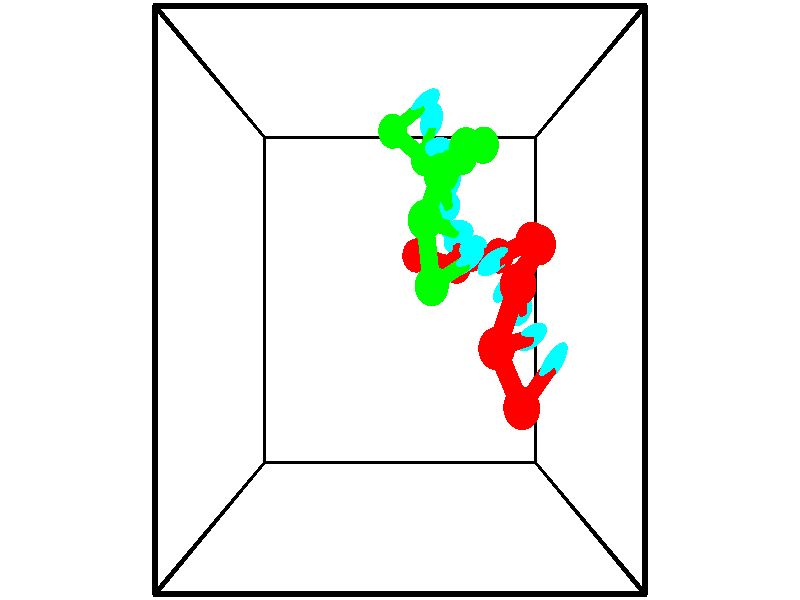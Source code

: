 // switches for output
#declare DRAW_BASES = 1; // possible values are 0, 1; only relevant for DNA ribbons
#declare DRAW_BASES_TYPE = 3; // possible values are 1, 2, 3; only relevant for DNA ribbons
#declare DRAW_FOG = 0; // set to 1 to enable fog

#include "colors.inc"

#include "transforms.inc"
background { rgb <1, 1, 1>}

#default {
   normal{
       ripples 0.25
       frequency 0.20
       turbulence 0.2
       lambda 5
   }
	finish {
		phong 0.1
		phong_size 40.
	}
}

// original window dimensions: 1024x640


// camera settings

camera {
	sky <-0, 1, 0>
	up <-0, 1, 0>
	right 1.6 * <1, 0, 0>
	location <2.5, 2.5, 11.1562>
	look_at <2.5, 2.5, 2.5>
	direction <0, 0, -8.6562>
	angle 67.0682
}


# declare cpy_camera_pos = <2.5, 2.5, 11.1562>;
# if (DRAW_FOG = 1)
fog {
	fog_type 2
	up vnormalize(cpy_camera_pos)
	color rgbt<1,1,1,0.3>
	distance 1e-5
	fog_alt 3e-3
	fog_offset 4
}
# end


// LIGHTS

# declare lum = 6;
global_settings {
	ambient_light rgb lum * <0.05, 0.05, 0.05>
	max_trace_level 15
}# declare cpy_direct_light_amount = 0.25;
light_source
{	1000 * <-1, -1, 1>,
	rgb lum * cpy_direct_light_amount
	parallel
}

light_source
{	1000 * <1, 1, -1>,
	rgb lum * cpy_direct_light_amount
	parallel
}

// strand 0

// nucleotide -1

// particle -1
sphere {
	<4.184136, 1.253009, 2.796325> 0.250000
	pigment { color rgbt <1,0,0,0> }
	no_shadow
}
cylinder {
	<4.451241, 1.543709, 2.731911>,  <4.611503, 1.718128, 2.693262>, 0.100000
	pigment { color rgbt <1,0,0,0> }
	no_shadow
}
cylinder {
	<4.451241, 1.543709, 2.731911>,  <4.184136, 1.253009, 2.796325>, 0.100000
	pigment { color rgbt <1,0,0,0> }
	no_shadow
}

// particle -1
sphere {
	<4.451241, 1.543709, 2.731911> 0.100000
	pigment { color rgbt <1,0,0,0> }
	no_shadow
}
sphere {
	0, 1
	scale<0.080000,0.200000,0.300000>
	matrix <-0.624778, 0.429593, -0.651999,
		-0.404659, 0.535991, 0.740922,
		0.667761, 0.726748, -0.161037,
		4.651569, 1.761733, 2.683600>
	pigment { color rgbt <0,1,1,0> }
	no_shadow
}
cylinder {
	<3.837651, 1.938923, 2.787222>,  <4.184136, 1.253009, 2.796325>, 0.130000
	pigment { color rgbt <1,0,0,0> }
	no_shadow
}

// nucleotide -1

// particle -1
sphere {
	<3.837651, 1.938923, 2.787222> 0.250000
	pigment { color rgbt <1,0,0,0> }
	no_shadow
}
cylinder {
	<4.163857, 2.004318, 2.565155>,  <4.359580, 2.043555, 2.431915>, 0.100000
	pigment { color rgbt <1,0,0,0> }
	no_shadow
}
cylinder {
	<4.163857, 2.004318, 2.565155>,  <3.837651, 1.938923, 2.787222>, 0.100000
	pigment { color rgbt <1,0,0,0> }
	no_shadow
}

// particle -1
sphere {
	<4.163857, 2.004318, 2.565155> 0.100000
	pigment { color rgbt <1,0,0,0> }
	no_shadow
}
sphere {
	0, 1
	scale<0.080000,0.200000,0.300000>
	matrix <-0.536221, 0.574337, -0.618549,
		0.217729, 0.802128, 0.556045,
		0.815513, 0.163487, -0.555167,
		4.408510, 2.053364, 2.398605>
	pigment { color rgbt <0,1,1,0> }
	no_shadow
}
cylinder {
	<4.138919, 2.673750, 2.771174>,  <3.837651, 1.938923, 2.787222>, 0.130000
	pigment { color rgbt <1,0,0,0> }
	no_shadow
}

// nucleotide -1

// particle -1
sphere {
	<4.138919, 2.673750, 2.771174> 0.250000
	pigment { color rgbt <1,0,0,0> }
	no_shadow
}
cylinder {
	<4.230785, 2.488800, 2.428604>,  <4.285905, 2.377830, 2.223062>, 0.100000
	pigment { color rgbt <1,0,0,0> }
	no_shadow
}
cylinder {
	<4.230785, 2.488800, 2.428604>,  <4.138919, 2.673750, 2.771174>, 0.100000
	pigment { color rgbt <1,0,0,0> }
	no_shadow
}

// particle -1
sphere {
	<4.230785, 2.488800, 2.428604> 0.100000
	pigment { color rgbt <1,0,0,0> }
	no_shadow
}
sphere {
	0, 1
	scale<0.080000,0.200000,0.300000>
	matrix <-0.488993, 0.706002, -0.512296,
		0.841510, 0.536443, -0.063953,
		0.229666, -0.462375, -0.856424,
		4.299685, 2.350088, 2.171677>
	pigment { color rgbt <0,1,1,0> }
	no_shadow
}
cylinder {
	<4.541222, 3.174247, 2.258650>,  <4.138919, 2.673750, 2.771174>, 0.130000
	pigment { color rgbt <1,0,0,0> }
	no_shadow
}

// nucleotide -1

// particle -1
sphere {
	<4.541222, 3.174247, 2.258650> 0.250000
	pigment { color rgbt <1,0,0,0> }
	no_shadow
}
cylinder {
	<4.314331, 2.894104, 2.085327>,  <4.178197, 2.726018, 1.981333>, 0.100000
	pigment { color rgbt <1,0,0,0> }
	no_shadow
}
cylinder {
	<4.314331, 2.894104, 2.085327>,  <4.541222, 3.174247, 2.258650>, 0.100000
	pigment { color rgbt <1,0,0,0> }
	no_shadow
}

// particle -1
sphere {
	<4.314331, 2.894104, 2.085327> 0.100000
	pigment { color rgbt <1,0,0,0> }
	no_shadow
}
sphere {
	0, 1
	scale<0.080000,0.200000,0.300000>
	matrix <-0.428971, 0.700379, -0.570484,
		0.703013, -0.137728, -0.697713,
		-0.567235, -0.700357, -0.433295,
		4.144163, 2.683997, 1.955335>
	pigment { color rgbt <0,1,1,0> }
	no_shadow
}
cylinder {
	<4.600441, 3.293435, 1.516232>,  <4.541222, 3.174247, 2.258650>, 0.130000
	pigment { color rgbt <1,0,0,0> }
	no_shadow
}

// nucleotide -1

// particle -1
sphere {
	<4.600441, 3.293435, 1.516232> 0.250000
	pigment { color rgbt <1,0,0,0> }
	no_shadow
}
cylinder {
	<4.245979, 3.126190, 1.596146>,  <4.033302, 3.025843, 1.644094>, 0.100000
	pigment { color rgbt <1,0,0,0> }
	no_shadow
}
cylinder {
	<4.245979, 3.126190, 1.596146>,  <4.600441, 3.293435, 1.516232>, 0.100000
	pigment { color rgbt <1,0,0,0> }
	no_shadow
}

// particle -1
sphere {
	<4.245979, 3.126190, 1.596146> 0.100000
	pigment { color rgbt <1,0,0,0> }
	no_shadow
}
sphere {
	0, 1
	scale<0.080000,0.200000,0.300000>
	matrix <-0.441392, 0.630342, -0.638626,
		0.141084, -0.654104, -0.743131,
		-0.886154, -0.418112, 0.199785,
		3.980133, 3.000757, 1.656081>
	pigment { color rgbt <0,1,1,0> }
	no_shadow
}
cylinder {
	<4.173061, 3.123727, 0.897680>,  <4.600441, 3.293435, 1.516232>, 0.130000
	pigment { color rgbt <1,0,0,0> }
	no_shadow
}

// nucleotide -1

// particle -1
sphere {
	<4.173061, 3.123727, 0.897680> 0.250000
	pigment { color rgbt <1,0,0,0> }
	no_shadow
}
cylinder {
	<3.894791, 3.170357, 1.181213>,  <3.727828, 3.198335, 1.351333>, 0.100000
	pigment { color rgbt <1,0,0,0> }
	no_shadow
}
cylinder {
	<3.894791, 3.170357, 1.181213>,  <4.173061, 3.123727, 0.897680>, 0.100000
	pigment { color rgbt <1,0,0,0> }
	no_shadow
}

// particle -1
sphere {
	<3.894791, 3.170357, 1.181213> 0.100000
	pigment { color rgbt <1,0,0,0> }
	no_shadow
}
sphere {
	0, 1
	scale<0.080000,0.200000,0.300000>
	matrix <-0.447591, 0.701449, -0.554645,
		-0.561868, -0.703121, -0.435804,
		-0.695676, 0.116575, 0.708833,
		3.686088, 3.205329, 1.393863>
	pigment { color rgbt <0,1,1,0> }
	no_shadow
}
cylinder {
	<3.496796, 2.987791, 0.559524>,  <4.173061, 3.123727, 0.897680>, 0.130000
	pigment { color rgbt <1,0,0,0> }
	no_shadow
}

// nucleotide -1

// particle -1
sphere {
	<3.496796, 2.987791, 0.559524> 0.250000
	pigment { color rgbt <1,0,0,0> }
	no_shadow
}
cylinder {
	<3.437206, 3.208557, 0.887718>,  <3.401452, 3.341017, 1.084635>, 0.100000
	pigment { color rgbt <1,0,0,0> }
	no_shadow
}
cylinder {
	<3.437206, 3.208557, 0.887718>,  <3.496796, 2.987791, 0.559524>, 0.100000
	pigment { color rgbt <1,0,0,0> }
	no_shadow
}

// particle -1
sphere {
	<3.437206, 3.208557, 0.887718> 0.100000
	pigment { color rgbt <1,0,0,0> }
	no_shadow
}
sphere {
	0, 1
	scale<0.080000,0.200000,0.300000>
	matrix <-0.561054, 0.636076, -0.529740,
		-0.814263, -0.539254, 0.214896,
		-0.148975, 0.551916, 0.820485,
		3.392514, 3.374132, 1.133864>
	pigment { color rgbt <0,1,1,0> }
	no_shadow
}
cylinder {
	<2.790164, 3.150834, 0.550020>,  <3.496796, 2.987791, 0.559524>, 0.130000
	pigment { color rgbt <1,0,0,0> }
	no_shadow
}

// nucleotide -1

// particle -1
sphere {
	<2.790164, 3.150834, 0.550020> 0.250000
	pigment { color rgbt <1,0,0,0> }
	no_shadow
}
cylinder {
	<2.978905, 3.425446, 0.771301>,  <3.092149, 3.590213, 0.904070>, 0.100000
	pigment { color rgbt <1,0,0,0> }
	no_shadow
}
cylinder {
	<2.978905, 3.425446, 0.771301>,  <2.790164, 3.150834, 0.550020>, 0.100000
	pigment { color rgbt <1,0,0,0> }
	no_shadow
}

// particle -1
sphere {
	<2.978905, 3.425446, 0.771301> 0.100000
	pigment { color rgbt <1,0,0,0> }
	no_shadow
}
sphere {
	0, 1
	scale<0.080000,0.200000,0.300000>
	matrix <-0.521216, 0.723267, -0.453011,
		-0.711118, -0.074583, 0.699106,
		0.471853, 0.686529, 0.553202,
		3.120461, 3.631404, 0.937262>
	pigment { color rgbt <0,1,1,0> }
	no_shadow
}
// strand 1

// nucleotide -1

// particle -1
sphere {
	<2.368531, 4.972425, 0.541105> 0.250000
	pigment { color rgbt <0,1,0,0> }
	no_shadow
}
cylinder {
	<2.696109, 5.201843, 0.548866>,  <2.892655, 5.339494, 0.553523>, 0.100000
	pigment { color rgbt <0,1,0,0> }
	no_shadow
}
cylinder {
	<2.696109, 5.201843, 0.548866>,  <2.368531, 4.972425, 0.541105>, 0.100000
	pigment { color rgbt <0,1,0,0> }
	no_shadow
}

// particle -1
sphere {
	<2.696109, 5.201843, 0.548866> 0.100000
	pigment { color rgbt <0,1,0,0> }
	no_shadow
}
sphere {
	0, 1
	scale<0.080000,0.200000,0.300000>
	matrix <0.480722, -0.704086, 0.522655,
		0.313429, -0.418697, -0.852323,
		0.818943, 0.573546, 0.019404,
		2.941792, 5.373907, 0.554687>
	pigment { color rgbt <0,1,1,0> }
	no_shadow
}
cylinder {
	<2.944509, 4.620700, 0.232394>,  <2.368531, 4.972425, 0.541105>, 0.130000
	pigment { color rgbt <0,1,0,0> }
	no_shadow
}

// nucleotide -1

// particle -1
sphere {
	<2.944509, 4.620700, 0.232394> 0.250000
	pigment { color rgbt <0,1,0,0> }
	no_shadow
}
cylinder {
	<3.001252, 4.874786, 0.536072>,  <3.035298, 5.027238, 0.718278>, 0.100000
	pigment { color rgbt <0,1,0,0> }
	no_shadow
}
cylinder {
	<3.001252, 4.874786, 0.536072>,  <2.944509, 4.620700, 0.232394>, 0.100000
	pigment { color rgbt <0,1,0,0> }
	no_shadow
}

// particle -1
sphere {
	<3.001252, 4.874786, 0.536072> 0.100000
	pigment { color rgbt <0,1,0,0> }
	no_shadow
}
sphere {
	0, 1
	scale<0.080000,0.200000,0.300000>
	matrix <0.254649, -0.764557, 0.592121,
		0.956572, 0.109331, -0.270216,
		0.141859, 0.635216, 0.759194,
		3.043810, 5.065351, 0.763830>
	pigment { color rgbt <0,1,1,0> }
	no_shadow
}
cylinder {
	<3.620526, 4.617572, 0.364328>,  <2.944509, 4.620700, 0.232394>, 0.130000
	pigment { color rgbt <0,1,0,0> }
	no_shadow
}

// nucleotide -1

// particle -1
sphere {
	<3.620526, 4.617572, 0.364328> 0.250000
	pigment { color rgbt <0,1,0,0> }
	no_shadow
}
cylinder {
	<3.357078, 4.641846, 0.664337>,  <3.199008, 4.656410, 0.844343>, 0.100000
	pigment { color rgbt <0,1,0,0> }
	no_shadow
}
cylinder {
	<3.357078, 4.641846, 0.664337>,  <3.620526, 4.617572, 0.364328>, 0.100000
	pigment { color rgbt <0,1,0,0> }
	no_shadow
}

// particle -1
sphere {
	<3.357078, 4.641846, 0.664337> 0.100000
	pigment { color rgbt <0,1,0,0> }
	no_shadow
}
sphere {
	0, 1
	scale<0.080000,0.200000,0.300000>
	matrix <0.304703, -0.889858, 0.339570,
		0.688021, 0.452183, 0.567589,
		-0.658622, 0.060685, 0.750023,
		3.159491, 4.660051, 0.889344>
	pigment { color rgbt <0,1,1,0> }
	no_shadow
}
cylinder {
	<3.873012, 4.620971, 1.224202>,  <3.620526, 4.617572, 0.364328>, 0.130000
	pigment { color rgbt <0,1,0,0> }
	no_shadow
}

// nucleotide -1

// particle -1
sphere {
	<3.873012, 4.620971, 1.224202> 0.250000
	pigment { color rgbt <0,1,0,0> }
	no_shadow
}
cylinder {
	<3.519824, 4.448982, 1.148849>,  <3.307911, 4.345789, 1.103638>, 0.100000
	pigment { color rgbt <0,1,0,0> }
	no_shadow
}
cylinder {
	<3.519824, 4.448982, 1.148849>,  <3.873012, 4.620971, 1.224202>, 0.100000
	pigment { color rgbt <0,1,0,0> }
	no_shadow
}

// particle -1
sphere {
	<3.519824, 4.448982, 1.148849> 0.100000
	pigment { color rgbt <0,1,0,0> }
	no_shadow
}
sphere {
	0, 1
	scale<0.080000,0.200000,0.300000>
	matrix <0.258075, -0.779837, 0.570308,
		-0.392124, 0.454949, 0.799538,
		-0.882970, -0.429972, -0.188382,
		3.254933, 4.319991, 1.092335>
	pigment { color rgbt <0,1,1,0> }
	no_shadow
}
cylinder {
	<3.506850, 4.458437, 1.876135>,  <3.873012, 4.620971, 1.224202>, 0.130000
	pigment { color rgbt <0,1,0,0> }
	no_shadow
}

// nucleotide -1

// particle -1
sphere {
	<3.506850, 4.458437, 1.876135> 0.250000
	pigment { color rgbt <0,1,0,0> }
	no_shadow
}
cylinder {
	<3.373538, 4.214729, 1.588326>,  <3.293551, 4.068505, 1.415640>, 0.100000
	pigment { color rgbt <0,1,0,0> }
	no_shadow
}
cylinder {
	<3.373538, 4.214729, 1.588326>,  <3.506850, 4.458437, 1.876135>, 0.100000
	pigment { color rgbt <0,1,0,0> }
	no_shadow
}

// particle -1
sphere {
	<3.373538, 4.214729, 1.588326> 0.100000
	pigment { color rgbt <0,1,0,0> }
	no_shadow
}
sphere {
	0, 1
	scale<0.080000,0.200000,0.300000>
	matrix <0.268602, -0.792887, 0.546976,
		-0.903757, -0.010969, 0.427905,
		-0.333280, -0.609270, -0.719524,
		3.273554, 4.031949, 1.372468>
	pigment { color rgbt <0,1,1,0> }
	no_shadow
}
cylinder {
	<3.098258, 4.055790, 2.228087>,  <3.506850, 4.458437, 1.876135>, 0.130000
	pigment { color rgbt <0,1,0,0> }
	no_shadow
}

// nucleotide -1

// particle -1
sphere {
	<3.098258, 4.055790, 2.228087> 0.250000
	pigment { color rgbt <0,1,0,0> }
	no_shadow
}
cylinder {
	<3.188138, 3.864670, 1.888390>,  <3.242066, 3.749997, 1.684571>, 0.100000
	pigment { color rgbt <0,1,0,0> }
	no_shadow
}
cylinder {
	<3.188138, 3.864670, 1.888390>,  <3.098258, 4.055790, 2.228087>, 0.100000
	pigment { color rgbt <0,1,0,0> }
	no_shadow
}

// particle -1
sphere {
	<3.188138, 3.864670, 1.888390> 0.100000
	pigment { color rgbt <0,1,0,0> }
	no_shadow
}
sphere {
	0, 1
	scale<0.080000,0.200000,0.300000>
	matrix <0.285212, -0.801114, 0.526186,
		-0.931754, -0.360447, -0.043734,
		0.224698, -0.477802, -0.849244,
		3.255548, 3.721329, 1.633616>
	pigment { color rgbt <0,1,1,0> }
	no_shadow
}
cylinder {
	<2.865003, 3.479024, 2.287856>,  <3.098258, 4.055790, 2.228087>, 0.130000
	pigment { color rgbt <0,1,0,0> }
	no_shadow
}

// nucleotide -1

// particle -1
sphere {
	<2.865003, 3.479024, 2.287856> 0.250000
	pigment { color rgbt <0,1,0,0> }
	no_shadow
}
cylinder {
	<3.165896, 3.422272, 2.030479>,  <3.346432, 3.388221, 1.876054>, 0.100000
	pigment { color rgbt <0,1,0,0> }
	no_shadow
}
cylinder {
	<3.165896, 3.422272, 2.030479>,  <2.865003, 3.479024, 2.287856>, 0.100000
	pigment { color rgbt <0,1,0,0> }
	no_shadow
}

// particle -1
sphere {
	<3.165896, 3.422272, 2.030479> 0.100000
	pigment { color rgbt <0,1,0,0> }
	no_shadow
}
sphere {
	0, 1
	scale<0.080000,0.200000,0.300000>
	matrix <0.277408, -0.817578, 0.504590,
		-0.597654, -0.558065, -0.575651,
		0.752234, -0.141880, -0.643440,
		3.391566, 3.379708, 1.837447>
	pigment { color rgbt <0,1,1,0> }
	no_shadow
}
cylinder {
	<2.968232, 2.673807, 2.247117>,  <2.865003, 3.479024, 2.287856>, 0.130000
	pigment { color rgbt <0,1,0,0> }
	no_shadow
}

// nucleotide -1

// particle -1
sphere {
	<2.968232, 2.673807, 2.247117> 0.250000
	pigment { color rgbt <0,1,0,0> }
	no_shadow
}
cylinder {
	<3.295737, 2.855545, 2.106720>,  <3.492241, 2.964588, 2.022482>, 0.100000
	pigment { color rgbt <0,1,0,0> }
	no_shadow
}
cylinder {
	<3.295737, 2.855545, 2.106720>,  <2.968232, 2.673807, 2.247117>, 0.100000
	pigment { color rgbt <0,1,0,0> }
	no_shadow
}

// particle -1
sphere {
	<3.295737, 2.855545, 2.106720> 0.100000
	pigment { color rgbt <0,1,0,0> }
	no_shadow
}
sphere {
	0, 1
	scale<0.080000,0.200000,0.300000>
	matrix <0.571486, -0.703560, 0.422383,
		-0.055035, -0.546419, -0.835702,
		0.818764, 0.454346, -0.350991,
		3.541367, 2.991849, 2.001423>
	pigment { color rgbt <0,1,1,0> }
	no_shadow
}
// box output
cylinder {
	<0.000000, 0.000000, 0.000000>,  <5.000000, 0.000000, 0.000000>, 0.025000
	pigment { color rgbt <0,0,0,0> }
	no_shadow
}
cylinder {
	<0.000000, 0.000000, 0.000000>,  <0.000000, 5.000000, 0.000000>, 0.025000
	pigment { color rgbt <0,0,0,0> }
	no_shadow
}
cylinder {
	<0.000000, 0.000000, 0.000000>,  <0.000000, 0.000000, 5.000000>, 0.025000
	pigment { color rgbt <0,0,0,0> }
	no_shadow
}
cylinder {
	<5.000000, 5.000000, 5.000000>,  <0.000000, 5.000000, 5.000000>, 0.025000
	pigment { color rgbt <0,0,0,0> }
	no_shadow
}
cylinder {
	<5.000000, 5.000000, 5.000000>,  <5.000000, 0.000000, 5.000000>, 0.025000
	pigment { color rgbt <0,0,0,0> }
	no_shadow
}
cylinder {
	<5.000000, 5.000000, 5.000000>,  <5.000000, 5.000000, 0.000000>, 0.025000
	pigment { color rgbt <0,0,0,0> }
	no_shadow
}
cylinder {
	<0.000000, 0.000000, 5.000000>,  <0.000000, 5.000000, 5.000000>, 0.025000
	pigment { color rgbt <0,0,0,0> }
	no_shadow
}
cylinder {
	<0.000000, 0.000000, 5.000000>,  <5.000000, 0.000000, 5.000000>, 0.025000
	pigment { color rgbt <0,0,0,0> }
	no_shadow
}
cylinder {
	<5.000000, 5.000000, 0.000000>,  <0.000000, 5.000000, 0.000000>, 0.025000
	pigment { color rgbt <0,0,0,0> }
	no_shadow
}
cylinder {
	<5.000000, 5.000000, 0.000000>,  <5.000000, 0.000000, 0.000000>, 0.025000
	pigment { color rgbt <0,0,0,0> }
	no_shadow
}
cylinder {
	<5.000000, 0.000000, 5.000000>,  <5.000000, 0.000000, 0.000000>, 0.025000
	pigment { color rgbt <0,0,0,0> }
	no_shadow
}
cylinder {
	<0.000000, 5.000000, 0.000000>,  <0.000000, 5.000000, 5.000000>, 0.025000
	pigment { color rgbt <0,0,0,0> }
	no_shadow
}
// end of box output
